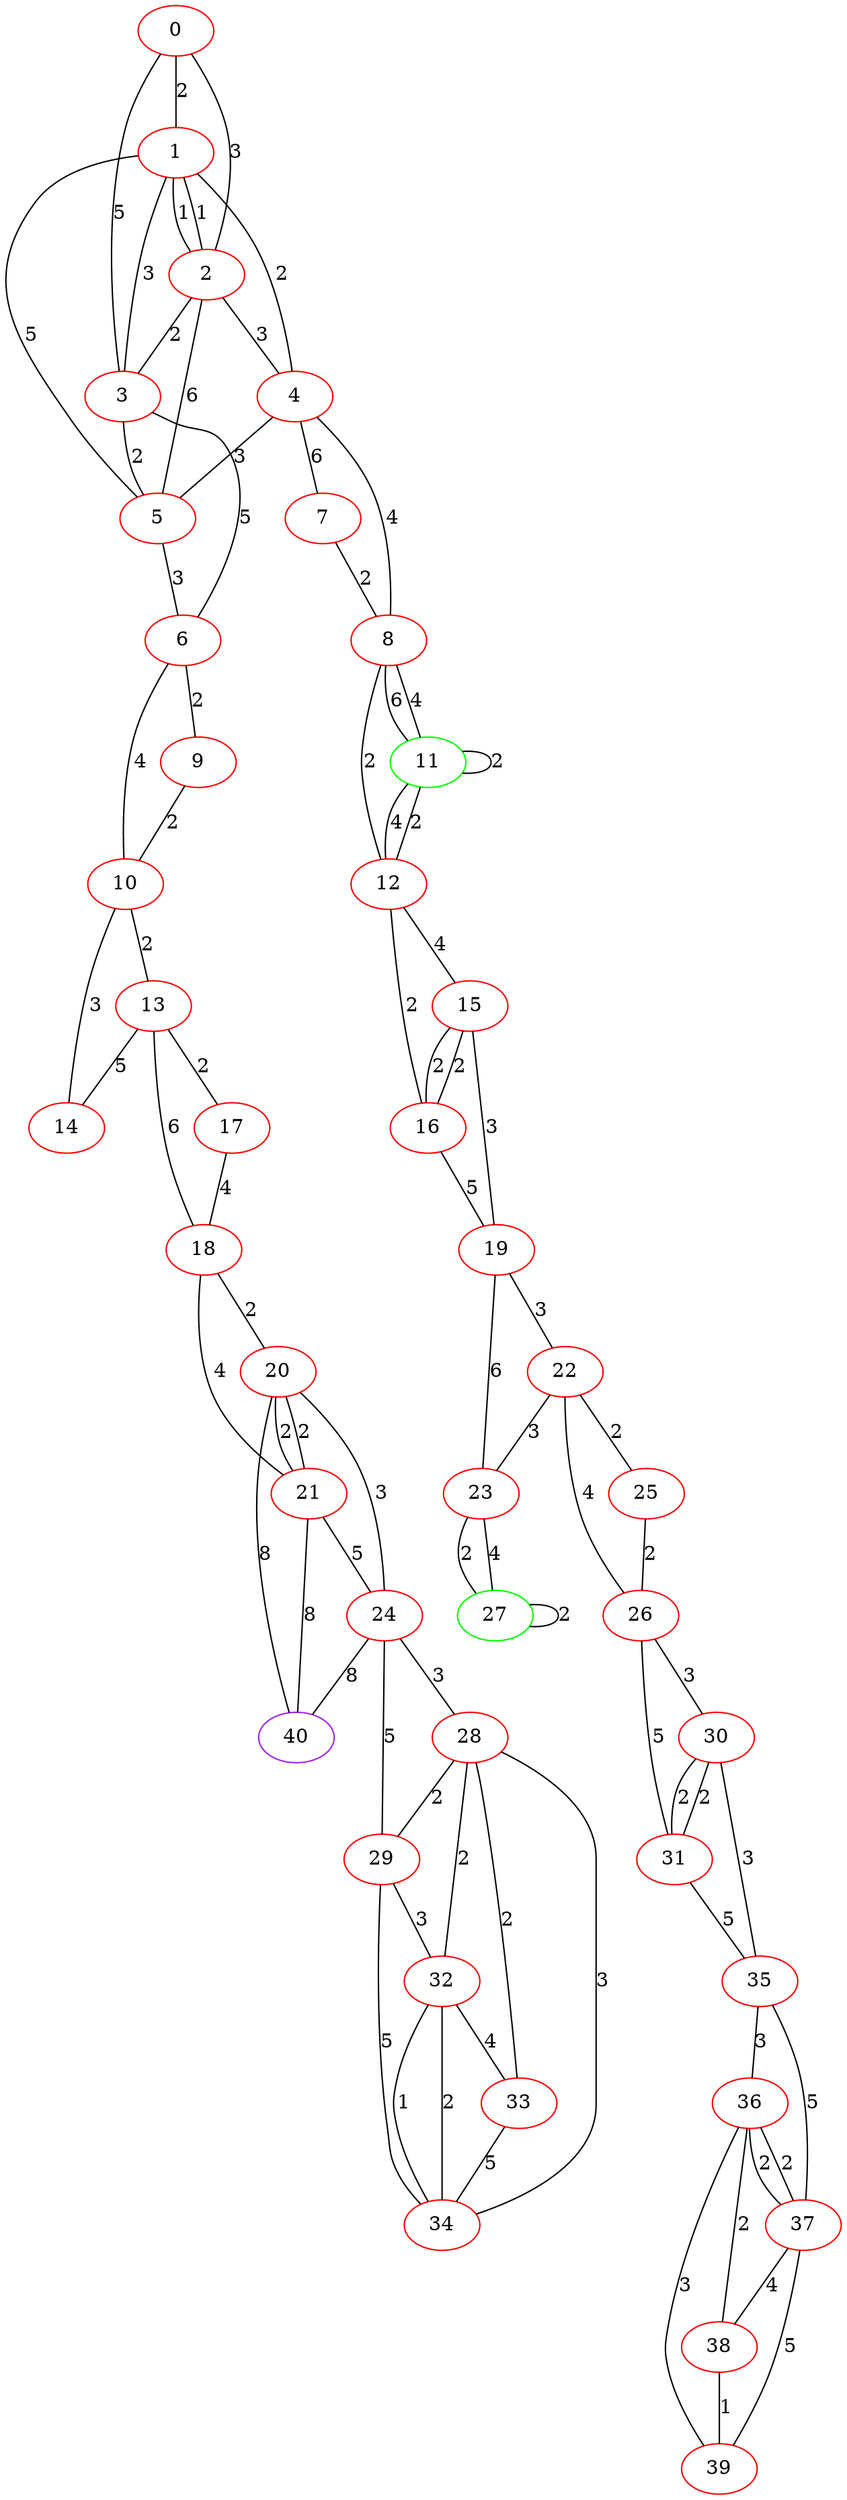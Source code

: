 graph "" {
0 [color=red, weight=1];
1 [color=red, weight=1];
2 [color=red, weight=1];
3 [color=red, weight=1];
4 [color=red, weight=1];
5 [color=red, weight=1];
6 [color=red, weight=1];
7 [color=red, weight=1];
8 [color=red, weight=1];
9 [color=red, weight=1];
10 [color=red, weight=1];
11 [color=green, weight=2];
12 [color=red, weight=1];
13 [color=red, weight=1];
14 [color=red, weight=1];
15 [color=red, weight=1];
16 [color=red, weight=1];
17 [color=red, weight=1];
18 [color=red, weight=1];
19 [color=red, weight=1];
20 [color=red, weight=1];
21 [color=red, weight=1];
22 [color=red, weight=1];
23 [color=red, weight=1];
24 [color=red, weight=1];
25 [color=red, weight=1];
26 [color=red, weight=1];
27 [color=green, weight=2];
28 [color=red, weight=1];
29 [color=red, weight=1];
30 [color=red, weight=1];
31 [color=red, weight=1];
32 [color=red, weight=1];
33 [color=red, weight=1];
34 [color=red, weight=1];
35 [color=red, weight=1];
36 [color=red, weight=1];
37 [color=red, weight=1];
38 [color=red, weight=1];
39 [color=red, weight=1];
40 [color=purple, weight=4];
0 -- 1  [key=0, label=2];
0 -- 2  [key=0, label=3];
0 -- 3  [key=0, label=5];
1 -- 2  [key=0, label=1];
1 -- 2  [key=1, label=1];
1 -- 3  [key=0, label=3];
1 -- 4  [key=0, label=2];
1 -- 5  [key=0, label=5];
2 -- 3  [key=0, label=2];
2 -- 4  [key=0, label=3];
2 -- 5  [key=0, label=6];
3 -- 5  [key=0, label=2];
3 -- 6  [key=0, label=5];
4 -- 8  [key=0, label=4];
4 -- 5  [key=0, label=3];
4 -- 7  [key=0, label=6];
5 -- 6  [key=0, label=3];
6 -- 9  [key=0, label=2];
6 -- 10  [key=0, label=4];
7 -- 8  [key=0, label=2];
8 -- 11  [key=0, label=6];
8 -- 11  [key=1, label=4];
8 -- 12  [key=0, label=2];
9 -- 10  [key=0, label=2];
10 -- 14  [key=0, label=3];
10 -- 13  [key=0, label=2];
11 -- 11  [key=0, label=2];
11 -- 12  [key=0, label=4];
11 -- 12  [key=1, label=2];
12 -- 16  [key=0, label=2];
12 -- 15  [key=0, label=4];
13 -- 17  [key=0, label=2];
13 -- 18  [key=0, label=6];
13 -- 14  [key=0, label=5];
15 -- 16  [key=0, label=2];
15 -- 16  [key=1, label=2];
15 -- 19  [key=0, label=3];
16 -- 19  [key=0, label=5];
17 -- 18  [key=0, label=4];
18 -- 20  [key=0, label=2];
18 -- 21  [key=0, label=4];
19 -- 23  [key=0, label=6];
19 -- 22  [key=0, label=3];
20 -- 24  [key=0, label=3];
20 -- 40  [key=0, label=8];
20 -- 21  [key=0, label=2];
20 -- 21  [key=1, label=2];
21 -- 24  [key=0, label=5];
21 -- 40  [key=0, label=8];
22 -- 25  [key=0, label=2];
22 -- 26  [key=0, label=4];
22 -- 23  [key=0, label=3];
23 -- 27  [key=0, label=2];
23 -- 27  [key=1, label=4];
24 -- 40  [key=0, label=8];
24 -- 28  [key=0, label=3];
24 -- 29  [key=0, label=5];
25 -- 26  [key=0, label=2];
26 -- 30  [key=0, label=3];
26 -- 31  [key=0, label=5];
27 -- 27  [key=0, label=2];
28 -- 32  [key=0, label=2];
28 -- 34  [key=0, label=3];
28 -- 29  [key=0, label=2];
28 -- 33  [key=0, label=2];
29 -- 32  [key=0, label=3];
29 -- 34  [key=0, label=5];
30 -- 35  [key=0, label=3];
30 -- 31  [key=0, label=2];
30 -- 31  [key=1, label=2];
31 -- 35  [key=0, label=5];
32 -- 33  [key=0, label=4];
32 -- 34  [key=0, label=1];
32 -- 34  [key=1, label=2];
33 -- 34  [key=0, label=5];
35 -- 36  [key=0, label=3];
35 -- 37  [key=0, label=5];
36 -- 37  [key=0, label=2];
36 -- 37  [key=1, label=2];
36 -- 38  [key=0, label=2];
36 -- 39  [key=0, label=3];
37 -- 38  [key=0, label=4];
37 -- 39  [key=0, label=5];
38 -- 39  [key=0, label=1];
}
